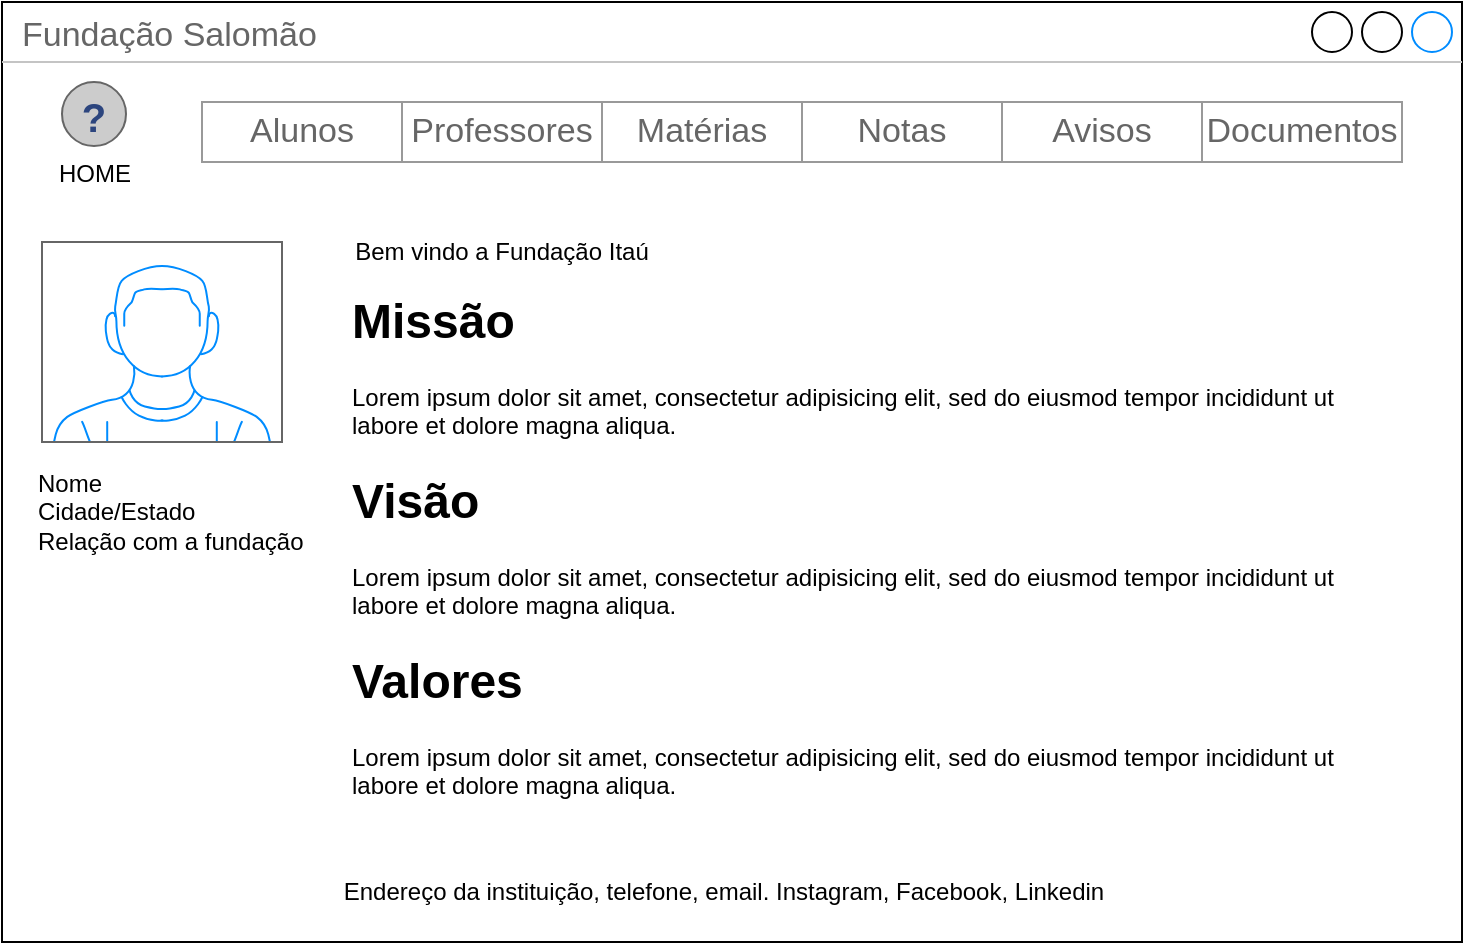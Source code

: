 <mxfile version="21.3.7" type="device">
  <diagram name="Página-1" id="Jkc078h2hcOx-05Bufs_">
    <mxGraphModel dx="880" dy="570" grid="1" gridSize="10" guides="1" tooltips="1" connect="1" arrows="1" fold="1" page="1" pageScale="1" pageWidth="827" pageHeight="1169" math="0" shadow="0">
      <root>
        <mxCell id="0" />
        <mxCell id="1" parent="0" />
        <mxCell id="MRH6tuEuY3I-kxTHl0fX-1" value="Fundação Salomão" style="strokeWidth=1;shadow=0;dashed=0;align=center;html=1;shape=mxgraph.mockup.containers.window;align=left;verticalAlign=top;spacingLeft=8;strokeColor2=#008cff;strokeColor3=#c4c4c4;fontColor=#666666;mainText=;fontSize=17;labelBackgroundColor=none;whiteSpace=wrap;" parent="1" vertex="1">
          <mxGeometry x="70" y="40" width="730" height="470" as="geometry" />
        </mxCell>
        <mxCell id="MRH6tuEuY3I-kxTHl0fX-2" value="" style="strokeWidth=1;shadow=0;dashed=0;align=center;html=1;shape=mxgraph.mockup.forms.rrect;rSize=0;strokeColor=#999999;" parent="1" vertex="1">
          <mxGeometry x="170" y="90" width="600" height="30" as="geometry" />
        </mxCell>
        <mxCell id="MRH6tuEuY3I-kxTHl0fX-3" value="Alunos" style="strokeColor=inherit;fillColor=inherit;gradientColor=inherit;strokeWidth=1;shadow=0;dashed=0;align=center;html=1;shape=mxgraph.mockup.forms.rrect;rSize=0;fontSize=17;fontColor=#666666;whiteSpace=wrap;" parent="MRH6tuEuY3I-kxTHl0fX-2" vertex="1">
          <mxGeometry width="100" height="30" as="geometry" />
        </mxCell>
        <mxCell id="MRH6tuEuY3I-kxTHl0fX-4" value="Professores" style="strokeColor=inherit;fillColor=inherit;gradientColor=inherit;strokeWidth=1;shadow=0;dashed=0;align=center;html=1;shape=mxgraph.mockup.forms.rrect;rSize=0;fontSize=17;fontColor=#666666;whiteSpace=wrap;" parent="MRH6tuEuY3I-kxTHl0fX-2" vertex="1">
          <mxGeometry x="100" width="100" height="30" as="geometry" />
        </mxCell>
        <mxCell id="MRH6tuEuY3I-kxTHl0fX-5" value="Matérias" style="strokeColor=inherit;fillColor=inherit;gradientColor=inherit;strokeWidth=1;shadow=0;dashed=0;align=center;html=1;shape=mxgraph.mockup.forms.rrect;rSize=0;fontSize=17;fontColor=#666666;whiteSpace=wrap;" parent="MRH6tuEuY3I-kxTHl0fX-2" vertex="1">
          <mxGeometry x="200" width="100" height="30" as="geometry" />
        </mxCell>
        <mxCell id="MRH6tuEuY3I-kxTHl0fX-6" value="Notas" style="strokeColor=inherit;fillColor=inherit;gradientColor=inherit;strokeWidth=1;shadow=0;dashed=0;align=center;html=1;shape=mxgraph.mockup.forms.rrect;rSize=0;fontSize=17;fontColor=#666666;whiteSpace=wrap;" parent="MRH6tuEuY3I-kxTHl0fX-2" vertex="1">
          <mxGeometry x="300" width="100" height="30" as="geometry" />
        </mxCell>
        <mxCell id="MRH6tuEuY3I-kxTHl0fX-7" value="Avisos" style="strokeColor=inherit;fillColor=inherit;gradientColor=inherit;strokeWidth=1;shadow=0;dashed=0;align=center;html=1;shape=mxgraph.mockup.forms.rrect;rSize=0;fontSize=17;fontColor=#666666;whiteSpace=wrap;" parent="MRH6tuEuY3I-kxTHl0fX-2" vertex="1">
          <mxGeometry x="400" width="100" height="30" as="geometry" />
        </mxCell>
        <mxCell id="MRH6tuEuY3I-kxTHl0fX-8" value="Documentos" style="strokeColor=inherit;fillColor=inherit;gradientColor=inherit;strokeWidth=1;shadow=0;dashed=0;align=center;html=1;shape=mxgraph.mockup.forms.rrect;rSize=0;fontSize=17;fontColor=#666666;whiteSpace=wrap;" parent="MRH6tuEuY3I-kxTHl0fX-2" vertex="1">
          <mxGeometry x="500" width="100" height="30" as="geometry" />
        </mxCell>
        <mxCell id="MRH6tuEuY3I-kxTHl0fX-11" value="HOME" style="verticalLabelPosition=bottom;shadow=0;dashed=0;align=center;html=1;verticalAlign=top;strokeWidth=1;shape=mxgraph.mockup.misc.help_icon;" parent="1" vertex="1">
          <mxGeometry x="100" y="80" width="32" height="32" as="geometry" />
        </mxCell>
        <mxCell id="MRH6tuEuY3I-kxTHl0fX-12" value="Bem vindo a Fundação Itaú" style="text;html=1;strokeColor=none;fillColor=none;align=center;verticalAlign=middle;whiteSpace=wrap;rounded=0;" parent="1" vertex="1">
          <mxGeometry x="230" y="150" width="180" height="30" as="geometry" />
        </mxCell>
        <mxCell id="MRH6tuEuY3I-kxTHl0fX-13" value="" style="verticalLabelPosition=bottom;shadow=0;dashed=0;align=center;html=1;verticalAlign=top;strokeWidth=1;shape=mxgraph.mockup.containers.userMale;strokeColor=#666666;strokeColor2=#008cff;" parent="1" vertex="1">
          <mxGeometry x="90" y="160" width="120" height="100" as="geometry" />
        </mxCell>
        <mxCell id="MRH6tuEuY3I-kxTHl0fX-14" value="&lt;div align=&quot;left&quot;&gt;Nome&lt;/div&gt;&lt;div align=&quot;left&quot;&gt;Cidade/Estado&lt;/div&gt;&lt;div align=&quot;left&quot;&gt;Relação com a fundação&lt;br&gt;&lt;/div&gt;" style="text;html=1;strokeColor=none;fillColor=none;align=left;verticalAlign=middle;whiteSpace=wrap;rounded=0;" parent="1" vertex="1">
          <mxGeometry x="86" y="270" width="164" height="50" as="geometry" />
        </mxCell>
        <mxCell id="MRH6tuEuY3I-kxTHl0fX-16" value="&lt;h1&gt;Missão&lt;/h1&gt;&lt;p&gt;Lorem ipsum dolor sit amet, consectetur adipisicing elit, sed do eiusmod tempor incididunt ut labore et dolore magna aliqua.&lt;/p&gt;" style="text;html=1;strokeColor=none;fillColor=none;spacing=5;spacingTop=-20;whiteSpace=wrap;overflow=hidden;rounded=0;" parent="1" vertex="1">
          <mxGeometry x="240" y="180" width="530" height="120" as="geometry" />
        </mxCell>
        <mxCell id="MRH6tuEuY3I-kxTHl0fX-17" value="&lt;h1&gt;Visão&lt;/h1&gt;&lt;p&gt;Lorem ipsum dolor sit amet, consectetur adipisicing elit, sed do eiusmod tempor incididunt ut labore et dolore magna aliqua.&lt;/p&gt;" style="text;html=1;strokeColor=none;fillColor=none;spacing=5;spacingTop=-20;whiteSpace=wrap;overflow=hidden;rounded=0;" parent="1" vertex="1">
          <mxGeometry x="240" y="270" width="520" height="120" as="geometry" />
        </mxCell>
        <mxCell id="MRH6tuEuY3I-kxTHl0fX-19" value="&lt;h1&gt;Valores&lt;/h1&gt;&lt;p&gt;Lorem ipsum dolor sit amet, consectetur adipisicing elit, sed do eiusmod tempor incididunt ut labore et dolore magna aliqua.&lt;/p&gt;" style="text;html=1;strokeColor=none;fillColor=none;spacing=5;spacingTop=-20;whiteSpace=wrap;overflow=hidden;rounded=0;" parent="1" vertex="1">
          <mxGeometry x="240" y="360" width="510" height="120" as="geometry" />
        </mxCell>
        <mxCell id="MRH6tuEuY3I-kxTHl0fX-20" value="Endereço da instituição, telefone, email. Instagram, Facebook, Linkedin" style="text;html=1;strokeColor=none;fillColor=none;align=center;verticalAlign=middle;whiteSpace=wrap;rounded=0;" parent="1" vertex="1">
          <mxGeometry x="132" y="470" width="598" height="30" as="geometry" />
        </mxCell>
      </root>
    </mxGraphModel>
  </diagram>
</mxfile>
